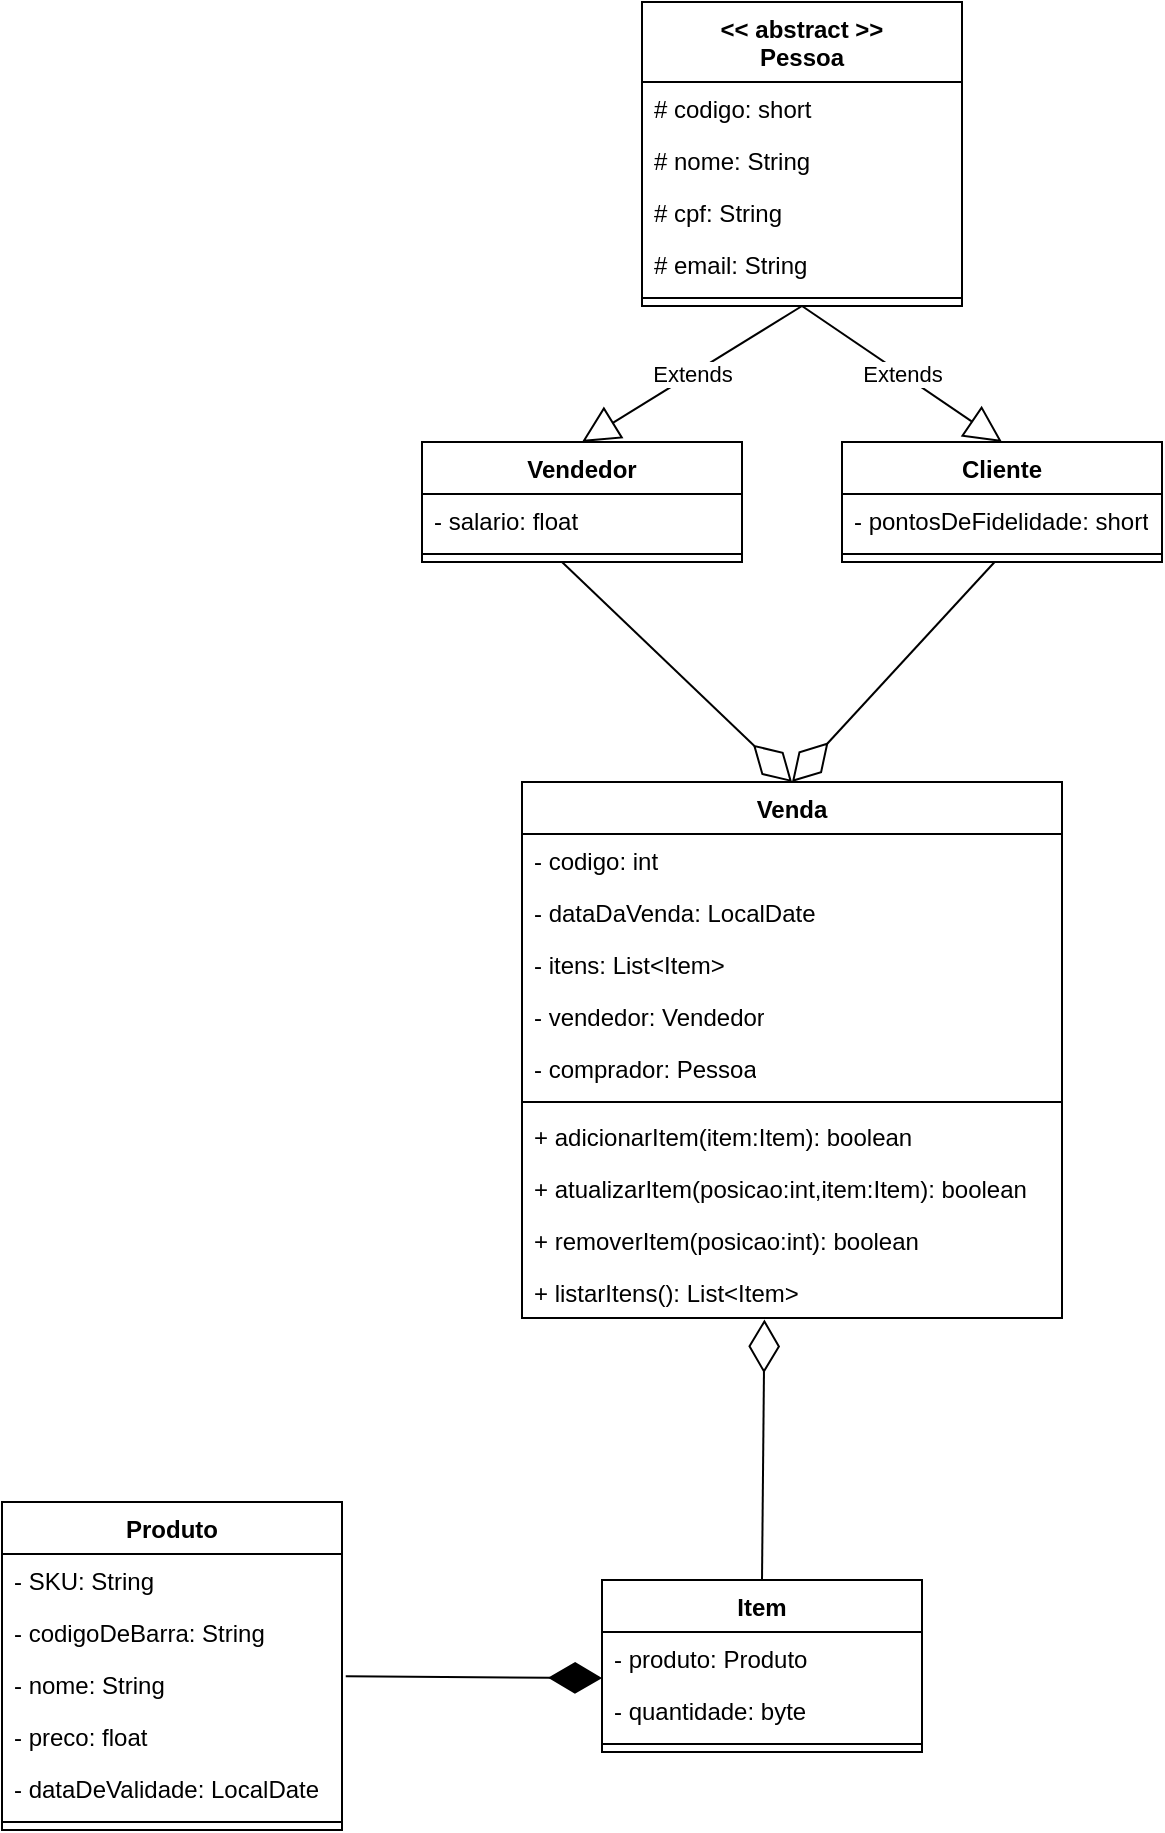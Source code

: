 <mxfile version="21.1.2" type="device">
  <diagram name="Página-1" id="l8IIKlGn8uND_vCN3gNa">
    <mxGraphModel dx="800" dy="374" grid="1" gridSize="10" guides="1" tooltips="1" connect="1" arrows="1" fold="1" page="1" pageScale="1" pageWidth="827" pageHeight="1169" math="0" shadow="0">
      <root>
        <mxCell id="0" />
        <mxCell id="1" parent="0" />
        <mxCell id="pa3t5LUXO6EmRr9iN6Ac-1" value="Produto" style="swimlane;fontStyle=1;align=center;verticalAlign=top;childLayout=stackLayout;horizontal=1;startSize=26;horizontalStack=0;resizeParent=1;resizeParentMax=0;resizeLast=0;collapsible=1;marginBottom=0;whiteSpace=wrap;html=1;" parent="1" vertex="1">
          <mxGeometry x="140" y="770" width="170" height="164" as="geometry" />
        </mxCell>
        <mxCell id="pa3t5LUXO6EmRr9iN6Ac-2" value="- SKU: String" style="text;strokeColor=none;fillColor=none;align=left;verticalAlign=top;spacingLeft=4;spacingRight=4;overflow=hidden;rotatable=0;points=[[0,0.5],[1,0.5]];portConstraint=eastwest;whiteSpace=wrap;html=1;" parent="pa3t5LUXO6EmRr9iN6Ac-1" vertex="1">
          <mxGeometry y="26" width="170" height="26" as="geometry" />
        </mxCell>
        <mxCell id="pa3t5LUXO6EmRr9iN6Ac-6" value="- codigoDeBarra: String" style="text;strokeColor=none;fillColor=none;align=left;verticalAlign=top;spacingLeft=4;spacingRight=4;overflow=hidden;rotatable=0;points=[[0,0.5],[1,0.5]];portConstraint=eastwest;whiteSpace=wrap;html=1;" parent="pa3t5LUXO6EmRr9iN6Ac-1" vertex="1">
          <mxGeometry y="52" width="170" height="26" as="geometry" />
        </mxCell>
        <mxCell id="pa3t5LUXO6EmRr9iN6Ac-8" value="- nome: String" style="text;strokeColor=none;fillColor=none;align=left;verticalAlign=top;spacingLeft=4;spacingRight=4;overflow=hidden;rotatable=0;points=[[0,0.5],[1,0.5]];portConstraint=eastwest;whiteSpace=wrap;html=1;" parent="pa3t5LUXO6EmRr9iN6Ac-1" vertex="1">
          <mxGeometry y="78" width="170" height="26" as="geometry" />
        </mxCell>
        <mxCell id="pa3t5LUXO6EmRr9iN6Ac-9" value="- preco: float" style="text;strokeColor=none;fillColor=none;align=left;verticalAlign=top;spacingLeft=4;spacingRight=4;overflow=hidden;rotatable=0;points=[[0,0.5],[1,0.5]];portConstraint=eastwest;whiteSpace=wrap;html=1;" parent="pa3t5LUXO6EmRr9iN6Ac-1" vertex="1">
          <mxGeometry y="104" width="170" height="26" as="geometry" />
        </mxCell>
        <mxCell id="pa3t5LUXO6EmRr9iN6Ac-10" value="- dataDeValidade: LocalDate" style="text;strokeColor=none;fillColor=none;align=left;verticalAlign=top;spacingLeft=4;spacingRight=4;overflow=hidden;rotatable=0;points=[[0,0.5],[1,0.5]];portConstraint=eastwest;whiteSpace=wrap;html=1;" parent="pa3t5LUXO6EmRr9iN6Ac-1" vertex="1">
          <mxGeometry y="130" width="170" height="26" as="geometry" />
        </mxCell>
        <mxCell id="pa3t5LUXO6EmRr9iN6Ac-3" value="" style="line;strokeWidth=1;fillColor=none;align=left;verticalAlign=middle;spacingTop=-1;spacingLeft=3;spacingRight=3;rotatable=0;labelPosition=right;points=[];portConstraint=eastwest;strokeColor=inherit;" parent="pa3t5LUXO6EmRr9iN6Ac-1" vertex="1">
          <mxGeometry y="156" width="170" height="8" as="geometry" />
        </mxCell>
        <mxCell id="pa3t5LUXO6EmRr9iN6Ac-11" value="Venda" style="swimlane;fontStyle=1;align=center;verticalAlign=top;childLayout=stackLayout;horizontal=1;startSize=26;horizontalStack=0;resizeParent=1;resizeParentMax=0;resizeLast=0;collapsible=1;marginBottom=0;whiteSpace=wrap;html=1;" parent="1" vertex="1">
          <mxGeometry x="400" y="410" width="270" height="268" as="geometry" />
        </mxCell>
        <mxCell id="pa3t5LUXO6EmRr9iN6Ac-12" value="- codigo: int" style="text;strokeColor=none;fillColor=none;align=left;verticalAlign=top;spacingLeft=4;spacingRight=4;overflow=hidden;rotatable=0;points=[[0,0.5],[1,0.5]];portConstraint=eastwest;whiteSpace=wrap;html=1;" parent="pa3t5LUXO6EmRr9iN6Ac-11" vertex="1">
          <mxGeometry y="26" width="270" height="26" as="geometry" />
        </mxCell>
        <mxCell id="pa3t5LUXO6EmRr9iN6Ac-15" value="- dataDaVenda: LocalDate" style="text;strokeColor=none;fillColor=none;align=left;verticalAlign=top;spacingLeft=4;spacingRight=4;overflow=hidden;rotatable=0;points=[[0,0.5],[1,0.5]];portConstraint=eastwest;whiteSpace=wrap;html=1;" parent="pa3t5LUXO6EmRr9iN6Ac-11" vertex="1">
          <mxGeometry y="52" width="270" height="26" as="geometry" />
        </mxCell>
        <mxCell id="pa3t5LUXO6EmRr9iN6Ac-16" value="- itens: List&amp;lt;Item&amp;gt;" style="text;strokeColor=none;fillColor=none;align=left;verticalAlign=top;spacingLeft=4;spacingRight=4;overflow=hidden;rotatable=0;points=[[0,0.5],[1,0.5]];portConstraint=eastwest;whiteSpace=wrap;html=1;" parent="pa3t5LUXO6EmRr9iN6Ac-11" vertex="1">
          <mxGeometry y="78" width="270" height="26" as="geometry" />
        </mxCell>
        <mxCell id="pa3t5LUXO6EmRr9iN6Ac-43" value="- vendedor: Vendedor" style="text;strokeColor=none;fillColor=none;align=left;verticalAlign=top;spacingLeft=4;spacingRight=4;overflow=hidden;rotatable=0;points=[[0,0.5],[1,0.5]];portConstraint=eastwest;whiteSpace=wrap;html=1;" parent="pa3t5LUXO6EmRr9iN6Ac-11" vertex="1">
          <mxGeometry y="104" width="270" height="26" as="geometry" />
        </mxCell>
        <mxCell id="pa3t5LUXO6EmRr9iN6Ac-44" value="- comprador: Pessoa" style="text;strokeColor=none;fillColor=none;align=left;verticalAlign=top;spacingLeft=4;spacingRight=4;overflow=hidden;rotatable=0;points=[[0,0.5],[1,0.5]];portConstraint=eastwest;whiteSpace=wrap;html=1;" parent="pa3t5LUXO6EmRr9iN6Ac-11" vertex="1">
          <mxGeometry y="130" width="270" height="26" as="geometry" />
        </mxCell>
        <mxCell id="pa3t5LUXO6EmRr9iN6Ac-13" value="" style="line;strokeWidth=1;fillColor=none;align=left;verticalAlign=middle;spacingTop=-1;spacingLeft=3;spacingRight=3;rotatable=0;labelPosition=right;points=[];portConstraint=eastwest;strokeColor=inherit;" parent="pa3t5LUXO6EmRr9iN6Ac-11" vertex="1">
          <mxGeometry y="156" width="270" height="8" as="geometry" />
        </mxCell>
        <mxCell id="pa3t5LUXO6EmRr9iN6Ac-14" value="+ adicionarItem(item:Item): boolean" style="text;strokeColor=none;fillColor=none;align=left;verticalAlign=top;spacingLeft=4;spacingRight=4;overflow=hidden;rotatable=0;points=[[0,0.5],[1,0.5]];portConstraint=eastwest;whiteSpace=wrap;html=1;" parent="pa3t5LUXO6EmRr9iN6Ac-11" vertex="1">
          <mxGeometry y="164" width="270" height="26" as="geometry" />
        </mxCell>
        <mxCell id="pa3t5LUXO6EmRr9iN6Ac-45" value="+ atualizarItem(posicao:int,item:Item): boolean" style="text;strokeColor=none;fillColor=none;align=left;verticalAlign=top;spacingLeft=4;spacingRight=4;overflow=hidden;rotatable=0;points=[[0,0.5],[1,0.5]];portConstraint=eastwest;whiteSpace=wrap;html=1;" parent="pa3t5LUXO6EmRr9iN6Ac-11" vertex="1">
          <mxGeometry y="190" width="270" height="26" as="geometry" />
        </mxCell>
        <mxCell id="pa3t5LUXO6EmRr9iN6Ac-46" value="+ removerItem(posicao:int): boolean" style="text;strokeColor=none;fillColor=none;align=left;verticalAlign=top;spacingLeft=4;spacingRight=4;overflow=hidden;rotatable=0;points=[[0,0.5],[1,0.5]];portConstraint=eastwest;whiteSpace=wrap;html=1;" parent="pa3t5LUXO6EmRr9iN6Ac-11" vertex="1">
          <mxGeometry y="216" width="270" height="26" as="geometry" />
        </mxCell>
        <mxCell id="pa3t5LUXO6EmRr9iN6Ac-47" value="+ listarItens(): List&amp;lt;Item&amp;gt;" style="text;strokeColor=none;fillColor=none;align=left;verticalAlign=top;spacingLeft=4;spacingRight=4;overflow=hidden;rotatable=0;points=[[0,0.5],[1,0.5]];portConstraint=eastwest;whiteSpace=wrap;html=1;" parent="pa3t5LUXO6EmRr9iN6Ac-11" vertex="1">
          <mxGeometry y="242" width="270" height="26" as="geometry" />
        </mxCell>
        <mxCell id="pa3t5LUXO6EmRr9iN6Ac-17" value="Item" style="swimlane;fontStyle=1;align=center;verticalAlign=top;childLayout=stackLayout;horizontal=1;startSize=26;horizontalStack=0;resizeParent=1;resizeParentMax=0;resizeLast=0;collapsible=1;marginBottom=0;whiteSpace=wrap;html=1;" parent="1" vertex="1">
          <mxGeometry x="440" y="809" width="160" height="86" as="geometry" />
        </mxCell>
        <mxCell id="pa3t5LUXO6EmRr9iN6Ac-18" value="- produto: Produto" style="text;strokeColor=none;fillColor=none;align=left;verticalAlign=top;spacingLeft=4;spacingRight=4;overflow=hidden;rotatable=0;points=[[0,0.5],[1,0.5]];portConstraint=eastwest;whiteSpace=wrap;html=1;" parent="pa3t5LUXO6EmRr9iN6Ac-17" vertex="1">
          <mxGeometry y="26" width="160" height="26" as="geometry" />
        </mxCell>
        <mxCell id="pa3t5LUXO6EmRr9iN6Ac-21" value="- quantidade: byte" style="text;strokeColor=none;fillColor=none;align=left;verticalAlign=top;spacingLeft=4;spacingRight=4;overflow=hidden;rotatable=0;points=[[0,0.5],[1,0.5]];portConstraint=eastwest;whiteSpace=wrap;html=1;" parent="pa3t5LUXO6EmRr9iN6Ac-17" vertex="1">
          <mxGeometry y="52" width="160" height="26" as="geometry" />
        </mxCell>
        <mxCell id="pa3t5LUXO6EmRr9iN6Ac-19" value="" style="line;strokeWidth=1;fillColor=none;align=left;verticalAlign=middle;spacingTop=-1;spacingLeft=3;spacingRight=3;rotatable=0;labelPosition=right;points=[];portConstraint=eastwest;strokeColor=inherit;" parent="pa3t5LUXO6EmRr9iN6Ac-17" vertex="1">
          <mxGeometry y="78" width="160" height="8" as="geometry" />
        </mxCell>
        <mxCell id="pa3t5LUXO6EmRr9iN6Ac-22" value="" style="endArrow=diamondThin;endFill=1;endSize=24;html=1;rounded=0;entryX=0;entryY=0.885;entryDx=0;entryDy=0;entryPerimeter=0;exitX=1.011;exitY=0.352;exitDx=0;exitDy=0;exitPerimeter=0;" parent="1" source="pa3t5LUXO6EmRr9iN6Ac-8" target="pa3t5LUXO6EmRr9iN6Ac-18" edge="1">
          <mxGeometry width="160" relative="1" as="geometry">
            <mxPoint x="290" y="717" as="sourcePoint" />
            <mxPoint x="450" y="717" as="targetPoint" />
          </mxGeometry>
        </mxCell>
        <mxCell id="pa3t5LUXO6EmRr9iN6Ac-23" value="" style="endArrow=diamondThin;endFill=0;endSize=24;html=1;rounded=0;entryX=0.449;entryY=1.027;entryDx=0;entryDy=0;exitX=0.5;exitY=0;exitDx=0;exitDy=0;entryPerimeter=0;" parent="1" source="pa3t5LUXO6EmRr9iN6Ac-17" target="pa3t5LUXO6EmRr9iN6Ac-47" edge="1">
          <mxGeometry width="160" relative="1" as="geometry">
            <mxPoint x="520" y="627" as="sourcePoint" />
            <mxPoint x="580" y="597" as="targetPoint" />
            <Array as="points" />
          </mxGeometry>
        </mxCell>
        <mxCell id="pa3t5LUXO6EmRr9iN6Ac-24" value="&amp;lt;&amp;lt; abstract &amp;gt;&amp;gt;&lt;br&gt;Pessoa" style="swimlane;fontStyle=1;align=center;verticalAlign=top;childLayout=stackLayout;horizontal=1;startSize=40;horizontalStack=0;resizeParent=1;resizeParentMax=0;resizeLast=0;collapsible=1;marginBottom=0;whiteSpace=wrap;html=1;" parent="1" vertex="1">
          <mxGeometry x="460" y="20" width="160" height="152" as="geometry" />
        </mxCell>
        <mxCell id="pa3t5LUXO6EmRr9iN6Ac-25" value="# codigo: short" style="text;strokeColor=none;fillColor=none;align=left;verticalAlign=top;spacingLeft=4;spacingRight=4;overflow=hidden;rotatable=0;points=[[0,0.5],[1,0.5]];portConstraint=eastwest;whiteSpace=wrap;html=1;" parent="pa3t5LUXO6EmRr9iN6Ac-24" vertex="1">
          <mxGeometry y="40" width="160" height="26" as="geometry" />
        </mxCell>
        <mxCell id="pa3t5LUXO6EmRr9iN6Ac-28" value="# nome: String" style="text;strokeColor=none;fillColor=none;align=left;verticalAlign=top;spacingLeft=4;spacingRight=4;overflow=hidden;rotatable=0;points=[[0,0.5],[1,0.5]];portConstraint=eastwest;whiteSpace=wrap;html=1;" parent="pa3t5LUXO6EmRr9iN6Ac-24" vertex="1">
          <mxGeometry y="66" width="160" height="26" as="geometry" />
        </mxCell>
        <mxCell id="pa3t5LUXO6EmRr9iN6Ac-29" value="# cpf: String" style="text;strokeColor=none;fillColor=none;align=left;verticalAlign=top;spacingLeft=4;spacingRight=4;overflow=hidden;rotatable=0;points=[[0,0.5],[1,0.5]];portConstraint=eastwest;whiteSpace=wrap;html=1;" parent="pa3t5LUXO6EmRr9iN6Ac-24" vertex="1">
          <mxGeometry y="92" width="160" height="26" as="geometry" />
        </mxCell>
        <mxCell id="pa3t5LUXO6EmRr9iN6Ac-30" value="# email: String" style="text;strokeColor=none;fillColor=none;align=left;verticalAlign=top;spacingLeft=4;spacingRight=4;overflow=hidden;rotatable=0;points=[[0,0.5],[1,0.5]];portConstraint=eastwest;whiteSpace=wrap;html=1;" parent="pa3t5LUXO6EmRr9iN6Ac-24" vertex="1">
          <mxGeometry y="118" width="160" height="26" as="geometry" />
        </mxCell>
        <mxCell id="pa3t5LUXO6EmRr9iN6Ac-26" value="" style="line;strokeWidth=1;fillColor=none;align=left;verticalAlign=middle;spacingTop=-1;spacingLeft=3;spacingRight=3;rotatable=0;labelPosition=right;points=[];portConstraint=eastwest;strokeColor=inherit;" parent="pa3t5LUXO6EmRr9iN6Ac-24" vertex="1">
          <mxGeometry y="144" width="160" height="8" as="geometry" />
        </mxCell>
        <mxCell id="pa3t5LUXO6EmRr9iN6Ac-31" value="Vendedor" style="swimlane;fontStyle=1;align=center;verticalAlign=top;childLayout=stackLayout;horizontal=1;startSize=26;horizontalStack=0;resizeParent=1;resizeParentMax=0;resizeLast=0;collapsible=1;marginBottom=0;whiteSpace=wrap;html=1;" parent="1" vertex="1">
          <mxGeometry x="350" y="240" width="160" height="60" as="geometry" />
        </mxCell>
        <mxCell id="pa3t5LUXO6EmRr9iN6Ac-32" value="- salario: float" style="text;strokeColor=none;fillColor=none;align=left;verticalAlign=top;spacingLeft=4;spacingRight=4;overflow=hidden;rotatable=0;points=[[0,0.5],[1,0.5]];portConstraint=eastwest;whiteSpace=wrap;html=1;" parent="pa3t5LUXO6EmRr9iN6Ac-31" vertex="1">
          <mxGeometry y="26" width="160" height="26" as="geometry" />
        </mxCell>
        <mxCell id="pa3t5LUXO6EmRr9iN6Ac-33" value="" style="line;strokeWidth=1;fillColor=none;align=left;verticalAlign=middle;spacingTop=-1;spacingLeft=3;spacingRight=3;rotatable=0;labelPosition=right;points=[];portConstraint=eastwest;strokeColor=inherit;" parent="pa3t5LUXO6EmRr9iN6Ac-31" vertex="1">
          <mxGeometry y="52" width="160" height="8" as="geometry" />
        </mxCell>
        <mxCell id="pa3t5LUXO6EmRr9iN6Ac-35" value="Cliente" style="swimlane;fontStyle=1;align=center;verticalAlign=top;childLayout=stackLayout;horizontal=1;startSize=26;horizontalStack=0;resizeParent=1;resizeParentMax=0;resizeLast=0;collapsible=1;marginBottom=0;whiteSpace=wrap;html=1;" parent="1" vertex="1">
          <mxGeometry x="560" y="240" width="160" height="60" as="geometry" />
        </mxCell>
        <mxCell id="pa3t5LUXO6EmRr9iN6Ac-36" value="- pontosDeFidelidade: short" style="text;strokeColor=none;fillColor=none;align=left;verticalAlign=top;spacingLeft=4;spacingRight=4;overflow=hidden;rotatable=0;points=[[0,0.5],[1,0.5]];portConstraint=eastwest;whiteSpace=wrap;html=1;" parent="pa3t5LUXO6EmRr9iN6Ac-35" vertex="1">
          <mxGeometry y="26" width="160" height="26" as="geometry" />
        </mxCell>
        <mxCell id="pa3t5LUXO6EmRr9iN6Ac-37" value="" style="line;strokeWidth=1;fillColor=none;align=left;verticalAlign=middle;spacingTop=-1;spacingLeft=3;spacingRight=3;rotatable=0;labelPosition=right;points=[];portConstraint=eastwest;strokeColor=inherit;" parent="pa3t5LUXO6EmRr9iN6Ac-35" vertex="1">
          <mxGeometry y="52" width="160" height="8" as="geometry" />
        </mxCell>
        <mxCell id="pa3t5LUXO6EmRr9iN6Ac-39" value="Extends" style="endArrow=block;endSize=16;endFill=0;html=1;rounded=0;entryX=0.5;entryY=0;entryDx=0;entryDy=0;exitX=0.5;exitY=1;exitDx=0;exitDy=0;" parent="1" source="pa3t5LUXO6EmRr9iN6Ac-24" target="pa3t5LUXO6EmRr9iN6Ac-31" edge="1">
          <mxGeometry width="160" relative="1" as="geometry">
            <mxPoint x="510" y="160" as="sourcePoint" />
            <mxPoint x="710" y="160" as="targetPoint" />
          </mxGeometry>
        </mxCell>
        <mxCell id="pa3t5LUXO6EmRr9iN6Ac-40" value="Extends" style="endArrow=block;endSize=16;endFill=0;html=1;rounded=0;exitX=0.5;exitY=1;exitDx=0;exitDy=0;entryX=0.5;entryY=0;entryDx=0;entryDy=0;" parent="1" source="pa3t5LUXO6EmRr9iN6Ac-24" target="pa3t5LUXO6EmRr9iN6Ac-35" edge="1">
          <mxGeometry width="160" relative="1" as="geometry">
            <mxPoint x="550" y="160" as="sourcePoint" />
            <mxPoint x="710" y="160" as="targetPoint" />
          </mxGeometry>
        </mxCell>
        <mxCell id="pa3t5LUXO6EmRr9iN6Ac-41" value="" style="endArrow=diamondThin;endFill=0;endSize=24;html=1;rounded=0;entryX=0.5;entryY=0;entryDx=0;entryDy=0;" parent="1" target="pa3t5LUXO6EmRr9iN6Ac-11" edge="1">
          <mxGeometry width="160" relative="1" as="geometry">
            <mxPoint x="420" y="300" as="sourcePoint" />
            <mxPoint x="650" y="430" as="targetPoint" />
          </mxGeometry>
        </mxCell>
        <mxCell id="pa3t5LUXO6EmRr9iN6Ac-42" value="" style="endArrow=diamondThin;endFill=0;endSize=24;html=1;rounded=0;entryX=0.5;entryY=0;entryDx=0;entryDy=0;" parent="1" source="pa3t5LUXO6EmRr9iN6Ac-37" target="pa3t5LUXO6EmRr9iN6Ac-11" edge="1">
          <mxGeometry width="160" relative="1" as="geometry">
            <mxPoint x="420" y="380" as="sourcePoint" />
            <mxPoint x="670" y="410" as="targetPoint" />
          </mxGeometry>
        </mxCell>
      </root>
    </mxGraphModel>
  </diagram>
</mxfile>
